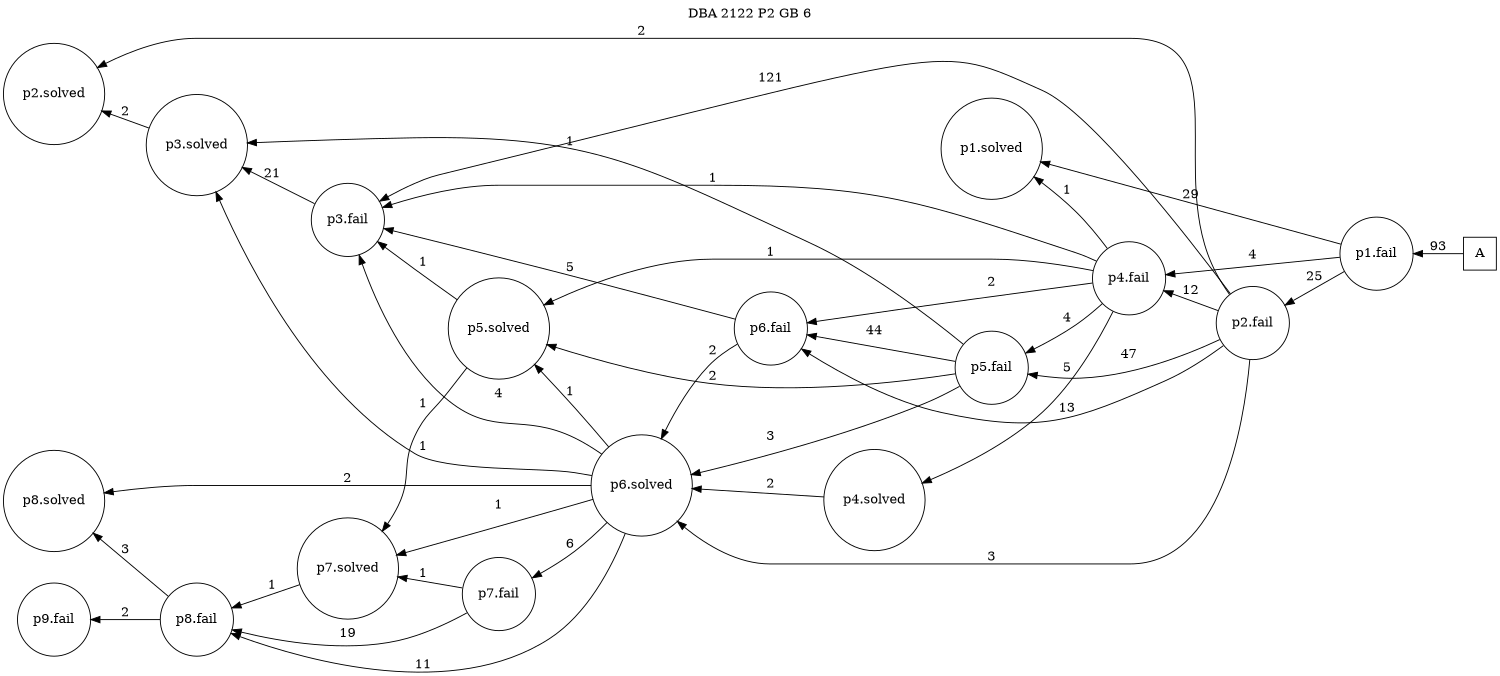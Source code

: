 digraph DBA_2122_P2_GB_6 {
labelloc="tl"
label= " DBA 2122 P2 GB 6 "
rankdir="RL";
graph [ size=" 10 , 10 !"]

"A" [shape="square" label="A"]
"p1.fail" [shape="circle" label="p1.fail"]
"p1.solved" [shape="circle" label="p1.solved"]
"p2.fail" [shape="circle" label="p2.fail"]
"p3.fail" [shape="circle" label="p3.fail"]
"p4.fail" [shape="circle" label="p4.fail"]
"p2.solved" [shape="circle" label="p2.solved"]
"p3.solved" [shape="circle" label="p3.solved"]
"p4.solved" [shape="circle" label="p4.solved"]
"p5.fail" [shape="circle" label="p5.fail"]
"p5.solved" [shape="circle" label="p5.solved"]
"p6.fail" [shape="circle" label="p6.fail"]
"p6.solved" [shape="circle" label="p6.solved"]
"p8.solved" [shape="circle" label="p8.solved"]
"p7.fail" [shape="circle" label="p7.fail"]
"p7.solved" [shape="circle" label="p7.solved"]
"p8.fail" [shape="circle" label="p8.fail"]
"p9.fail" [shape="circle" label="p9.fail"]
"A" -> "p1.fail" [ label=93]
"p1.fail" -> "p1.solved" [ label=29]
"p1.fail" -> "p2.fail" [ label=25]
"p1.fail" -> "p4.fail" [ label=4]
"p2.fail" -> "p3.fail" [ label=121]
"p2.fail" -> "p4.fail" [ label=12]
"p2.fail" -> "p2.solved" [ label=2]
"p2.fail" -> "p5.fail" [ label=47]
"p2.fail" -> "p6.fail" [ label=13]
"p2.fail" -> "p6.solved" [ label=3]
"p3.fail" -> "p3.solved" [ label=21]
"p4.fail" -> "p1.solved" [ label=1]
"p4.fail" -> "p3.fail" [ label=1]
"p4.fail" -> "p4.solved" [ label=5]
"p4.fail" -> "p5.fail" [ label=4]
"p4.fail" -> "p5.solved" [ label=1]
"p4.fail" -> "p6.fail" [ label=2]
"p3.solved" -> "p2.solved" [ label=2]
"p4.solved" -> "p6.solved" [ label=2]
"p5.fail" -> "p3.solved" [ label=1]
"p5.fail" -> "p5.solved" [ label=2]
"p5.fail" -> "p6.fail" [ label=44]
"p5.fail" -> "p6.solved" [ label=3]
"p5.solved" -> "p3.fail" [ label=1]
"p5.solved" -> "p7.solved" [ label=1]
"p6.fail" -> "p3.fail" [ label=5]
"p6.fail" -> "p6.solved" [ label=2]
"p6.solved" -> "p3.fail" [ label=4]
"p6.solved" -> "p3.solved" [ label=1]
"p6.solved" -> "p5.solved" [ label=1]
"p6.solved" -> "p8.solved" [ label=2]
"p6.solved" -> "p7.fail" [ label=6]
"p6.solved" -> "p7.solved" [ label=1]
"p6.solved" -> "p8.fail" [ label=11]
"p7.fail" -> "p7.solved" [ label=1]
"p7.fail" -> "p8.fail" [ label=19]
"p7.solved" -> "p8.fail" [ label=1]
"p8.fail" -> "p8.solved" [ label=3]
"p8.fail" -> "p9.fail" [ label=2]
}
